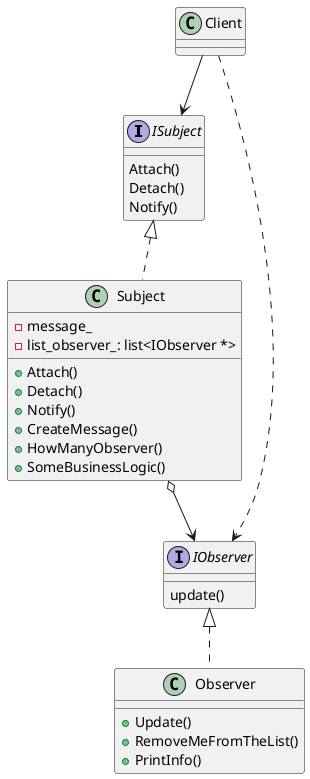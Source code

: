 @startuml

ISubject  <|.. Subject
IObserver <|.. Observer

interface IObserver{
    update()
}
interface ISubject{
    Attach()
    Detach()
    Notify()
}

class Subject{
    - message_
    - list_observer_: list<IObserver *>
    + Attach()
    + Detach()
    + Notify()
    + CreateMessage()
    + HowManyObserver()
    + SomeBusinessLogic()
}

class Observer{
    + Update()
    + RemoveMeFromTheList()
    + PrintInfo()
}

Client  ..> IObserver
Subject o--> IObserver
Client --> ISubject

@enduml